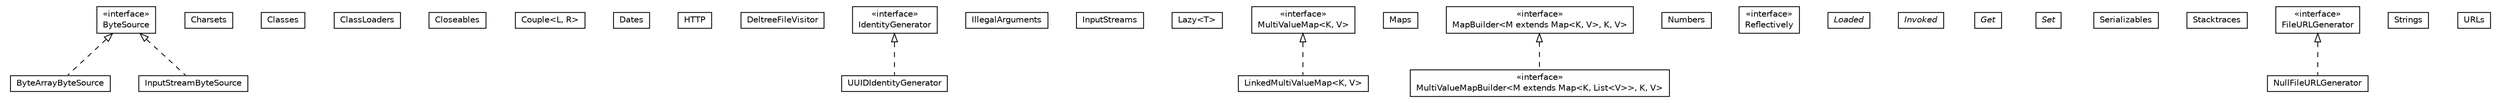 #!/usr/local/bin/dot
#
# Class diagram 
# Generated by UMLGraph version R5_6-24-gf6e263 (http://www.umlgraph.org/)
#

digraph G {
	edge [fontname="Helvetica",fontsize=10,labelfontname="Helvetica",labelfontsize=10];
	node [fontname="Helvetica",fontsize=10,shape=plaintext];
	nodesep=0.25;
	ranksep=0.5;
	// org.qiweb.util.ByteArrayByteSource
	c2330 [label=<<table title="org.qiweb.util.ByteArrayByteSource" border="0" cellborder="1" cellspacing="0" cellpadding="2" port="p" href="./ByteArrayByteSource.html">
		<tr><td><table border="0" cellspacing="0" cellpadding="1">
<tr><td align="center" balign="center"> ByteArrayByteSource </td></tr>
		</table></td></tr>
		</table>>, URL="./ByteArrayByteSource.html", fontname="Helvetica", fontcolor="black", fontsize=10.0];
	// org.qiweb.util.ByteSource
	c2331 [label=<<table title="org.qiweb.util.ByteSource" border="0" cellborder="1" cellspacing="0" cellpadding="2" port="p" href="./ByteSource.html">
		<tr><td><table border="0" cellspacing="0" cellpadding="1">
<tr><td align="center" balign="center"> &#171;interface&#187; </td></tr>
<tr><td align="center" balign="center"> ByteSource </td></tr>
		</table></td></tr>
		</table>>, URL="./ByteSource.html", fontname="Helvetica", fontcolor="black", fontsize=10.0];
	// org.qiweb.util.Charsets
	c2332 [label=<<table title="org.qiweb.util.Charsets" border="0" cellborder="1" cellspacing="0" cellpadding="2" port="p" href="./Charsets.html">
		<tr><td><table border="0" cellspacing="0" cellpadding="1">
<tr><td align="center" balign="center"> Charsets </td></tr>
		</table></td></tr>
		</table>>, URL="./Charsets.html", fontname="Helvetica", fontcolor="black", fontsize=10.0];
	// org.qiweb.util.Classes
	c2333 [label=<<table title="org.qiweb.util.Classes" border="0" cellborder="1" cellspacing="0" cellpadding="2" port="p" href="./Classes.html">
		<tr><td><table border="0" cellspacing="0" cellpadding="1">
<tr><td align="center" balign="center"> Classes </td></tr>
		</table></td></tr>
		</table>>, URL="./Classes.html", fontname="Helvetica", fontcolor="black", fontsize=10.0];
	// org.qiweb.util.ClassLoaders
	c2334 [label=<<table title="org.qiweb.util.ClassLoaders" border="0" cellborder="1" cellspacing="0" cellpadding="2" port="p" href="./ClassLoaders.html">
		<tr><td><table border="0" cellspacing="0" cellpadding="1">
<tr><td align="center" balign="center"> ClassLoaders </td></tr>
		</table></td></tr>
		</table>>, URL="./ClassLoaders.html", fontname="Helvetica", fontcolor="black", fontsize=10.0];
	// org.qiweb.util.Closeables
	c2335 [label=<<table title="org.qiweb.util.Closeables" border="0" cellborder="1" cellspacing="0" cellpadding="2" port="p" href="./Closeables.html">
		<tr><td><table border="0" cellspacing="0" cellpadding="1">
<tr><td align="center" balign="center"> Closeables </td></tr>
		</table></td></tr>
		</table>>, URL="./Closeables.html", fontname="Helvetica", fontcolor="black", fontsize=10.0];
	// org.qiweb.util.Couple<L, R>
	c2336 [label=<<table title="org.qiweb.util.Couple" border="0" cellborder="1" cellspacing="0" cellpadding="2" port="p" href="./Couple.html">
		<tr><td><table border="0" cellspacing="0" cellpadding="1">
<tr><td align="center" balign="center"> Couple&lt;L, R&gt; </td></tr>
		</table></td></tr>
		</table>>, URL="./Couple.html", fontname="Helvetica", fontcolor="black", fontsize=10.0];
	// org.qiweb.util.Dates
	c2337 [label=<<table title="org.qiweb.util.Dates" border="0" cellborder="1" cellspacing="0" cellpadding="2" port="p" href="./Dates.html">
		<tr><td><table border="0" cellspacing="0" cellpadding="1">
<tr><td align="center" balign="center"> Dates </td></tr>
		</table></td></tr>
		</table>>, URL="./Dates.html", fontname="Helvetica", fontcolor="black", fontsize=10.0];
	// org.qiweb.util.Dates.HTTP
	c2338 [label=<<table title="org.qiweb.util.Dates.HTTP" border="0" cellborder="1" cellspacing="0" cellpadding="2" port="p" href="./Dates.HTTP.html">
		<tr><td><table border="0" cellspacing="0" cellpadding="1">
<tr><td align="center" balign="center"> HTTP </td></tr>
		</table></td></tr>
		</table>>, URL="./Dates.HTTP.html", fontname="Helvetica", fontcolor="black", fontsize=10.0];
	// org.qiweb.util.DeltreeFileVisitor
	c2339 [label=<<table title="org.qiweb.util.DeltreeFileVisitor" border="0" cellborder="1" cellspacing="0" cellpadding="2" port="p" href="./DeltreeFileVisitor.html">
		<tr><td><table border="0" cellspacing="0" cellpadding="1">
<tr><td align="center" balign="center"> DeltreeFileVisitor </td></tr>
		</table></td></tr>
		</table>>, URL="./DeltreeFileVisitor.html", fontname="Helvetica", fontcolor="black", fontsize=10.0];
	// org.qiweb.util.IdentityGenerator
	c2340 [label=<<table title="org.qiweb.util.IdentityGenerator" border="0" cellborder="1" cellspacing="0" cellpadding="2" port="p" href="./IdentityGenerator.html">
		<tr><td><table border="0" cellspacing="0" cellpadding="1">
<tr><td align="center" balign="center"> &#171;interface&#187; </td></tr>
<tr><td align="center" balign="center"> IdentityGenerator </td></tr>
		</table></td></tr>
		</table>>, URL="./IdentityGenerator.html", fontname="Helvetica", fontcolor="black", fontsize=10.0];
	// org.qiweb.util.IllegalArguments
	c2341 [label=<<table title="org.qiweb.util.IllegalArguments" border="0" cellborder="1" cellspacing="0" cellpadding="2" port="p" href="./IllegalArguments.html">
		<tr><td><table border="0" cellspacing="0" cellpadding="1">
<tr><td align="center" balign="center"> IllegalArguments </td></tr>
		</table></td></tr>
		</table>>, URL="./IllegalArguments.html", fontname="Helvetica", fontcolor="black", fontsize=10.0];
	// org.qiweb.util.InputStreamByteSource
	c2342 [label=<<table title="org.qiweb.util.InputStreamByteSource" border="0" cellborder="1" cellspacing="0" cellpadding="2" port="p" href="./InputStreamByteSource.html">
		<tr><td><table border="0" cellspacing="0" cellpadding="1">
<tr><td align="center" balign="center"> InputStreamByteSource </td></tr>
		</table></td></tr>
		</table>>, URL="./InputStreamByteSource.html", fontname="Helvetica", fontcolor="black", fontsize=10.0];
	// org.qiweb.util.InputStreams
	c2343 [label=<<table title="org.qiweb.util.InputStreams" border="0" cellborder="1" cellspacing="0" cellpadding="2" port="p" href="./InputStreams.html">
		<tr><td><table border="0" cellspacing="0" cellpadding="1">
<tr><td align="center" balign="center"> InputStreams </td></tr>
		</table></td></tr>
		</table>>, URL="./InputStreams.html", fontname="Helvetica", fontcolor="black", fontsize=10.0];
	// org.qiweb.util.Lazy<T>
	c2344 [label=<<table title="org.qiweb.util.Lazy" border="0" cellborder="1" cellspacing="0" cellpadding="2" port="p" href="./Lazy.html">
		<tr><td><table border="0" cellspacing="0" cellpadding="1">
<tr><td align="center" balign="center"> Lazy&lt;T&gt; </td></tr>
		</table></td></tr>
		</table>>, URL="./Lazy.html", fontname="Helvetica", fontcolor="black", fontsize=10.0];
	// org.qiweb.util.LinkedMultiValueMap<K, V>
	c2345 [label=<<table title="org.qiweb.util.LinkedMultiValueMap" border="0" cellborder="1" cellspacing="0" cellpadding="2" port="p" href="./LinkedMultiValueMap.html">
		<tr><td><table border="0" cellspacing="0" cellpadding="1">
<tr><td align="center" balign="center"> LinkedMultiValueMap&lt;K, V&gt; </td></tr>
		</table></td></tr>
		</table>>, URL="./LinkedMultiValueMap.html", fontname="Helvetica", fontcolor="black", fontsize=10.0];
	// org.qiweb.util.Maps
	c2346 [label=<<table title="org.qiweb.util.Maps" border="0" cellborder="1" cellspacing="0" cellpadding="2" port="p" href="./Maps.html">
		<tr><td><table border="0" cellspacing="0" cellpadding="1">
<tr><td align="center" balign="center"> Maps </td></tr>
		</table></td></tr>
		</table>>, URL="./Maps.html", fontname="Helvetica", fontcolor="black", fontsize=10.0];
	// org.qiweb.util.Maps.MapBuilder<M extends java.util.Map<K, V>, K, V>
	c2347 [label=<<table title="org.qiweb.util.Maps.MapBuilder" border="0" cellborder="1" cellspacing="0" cellpadding="2" port="p" href="./Maps.MapBuilder.html">
		<tr><td><table border="0" cellspacing="0" cellpadding="1">
<tr><td align="center" balign="center"> &#171;interface&#187; </td></tr>
<tr><td align="center" balign="center"> MapBuilder&lt;M extends Map&lt;K, V&gt;, K, V&gt; </td></tr>
		</table></td></tr>
		</table>>, URL="./Maps.MapBuilder.html", fontname="Helvetica", fontcolor="black", fontsize=10.0];
	// org.qiweb.util.Maps.MultiValueMapBuilder<M extends java.util.Map<K, java.util.List<V>>, K, V>
	c2348 [label=<<table title="org.qiweb.util.Maps.MultiValueMapBuilder" border="0" cellborder="1" cellspacing="0" cellpadding="2" port="p" href="./Maps.MultiValueMapBuilder.html">
		<tr><td><table border="0" cellspacing="0" cellpadding="1">
<tr><td align="center" balign="center"> &#171;interface&#187; </td></tr>
<tr><td align="center" balign="center"> MultiValueMapBuilder&lt;M extends Map&lt;K, List&lt;V&gt;&gt;, K, V&gt; </td></tr>
		</table></td></tr>
		</table>>, URL="./Maps.MultiValueMapBuilder.html", fontname="Helvetica", fontcolor="black", fontsize=10.0];
	// org.qiweb.util.MultiValueMap<K, V>
	c2349 [label=<<table title="org.qiweb.util.MultiValueMap" border="0" cellborder="1" cellspacing="0" cellpadding="2" port="p" href="./MultiValueMap.html">
		<tr><td><table border="0" cellspacing="0" cellpadding="1">
<tr><td align="center" balign="center"> &#171;interface&#187; </td></tr>
<tr><td align="center" balign="center"> MultiValueMap&lt;K, V&gt; </td></tr>
		</table></td></tr>
		</table>>, URL="./MultiValueMap.html", fontname="Helvetica", fontcolor="black", fontsize=10.0];
	// org.qiweb.util.Numbers
	c2350 [label=<<table title="org.qiweb.util.Numbers" border="0" cellborder="1" cellspacing="0" cellpadding="2" port="p" href="./Numbers.html">
		<tr><td><table border="0" cellspacing="0" cellpadding="1">
<tr><td align="center" balign="center"> Numbers </td></tr>
		</table></td></tr>
		</table>>, URL="./Numbers.html", fontname="Helvetica", fontcolor="black", fontsize=10.0];
	// org.qiweb.util.Reflectively
	c2351 [label=<<table title="org.qiweb.util.Reflectively" border="0" cellborder="1" cellspacing="0" cellpadding="2" port="p" href="./Reflectively.html">
		<tr><td><table border="0" cellspacing="0" cellpadding="1">
<tr><td align="center" balign="center"> &#171;interface&#187; </td></tr>
<tr><td align="center" balign="center"> Reflectively </td></tr>
		</table></td></tr>
		</table>>, URL="./Reflectively.html", fontname="Helvetica", fontcolor="black", fontsize=10.0];
	// org.qiweb.util.Reflectively.Loaded
	c2352 [label=<<table title="org.qiweb.util.Reflectively.Loaded" border="0" cellborder="1" cellspacing="0" cellpadding="2" port="p" href="./Reflectively.Loaded.html">
		<tr><td><table border="0" cellspacing="0" cellpadding="1">
<tr><td align="center" balign="center"><font face="Helvetica-Oblique"> Loaded </font></td></tr>
		</table></td></tr>
		</table>>, URL="./Reflectively.Loaded.html", fontname="Helvetica", fontcolor="black", fontsize=10.0];
	// org.qiweb.util.Reflectively.Invoked
	c2353 [label=<<table title="org.qiweb.util.Reflectively.Invoked" border="0" cellborder="1" cellspacing="0" cellpadding="2" port="p" href="./Reflectively.Invoked.html">
		<tr><td><table border="0" cellspacing="0" cellpadding="1">
<tr><td align="center" balign="center"><font face="Helvetica-Oblique"> Invoked </font></td></tr>
		</table></td></tr>
		</table>>, URL="./Reflectively.Invoked.html", fontname="Helvetica", fontcolor="black", fontsize=10.0];
	// org.qiweb.util.Reflectively.Get
	c2354 [label=<<table title="org.qiweb.util.Reflectively.Get" border="0" cellborder="1" cellspacing="0" cellpadding="2" port="p" href="./Reflectively.Get.html">
		<tr><td><table border="0" cellspacing="0" cellpadding="1">
<tr><td align="center" balign="center"><font face="Helvetica-Oblique"> Get </font></td></tr>
		</table></td></tr>
		</table>>, URL="./Reflectively.Get.html", fontname="Helvetica", fontcolor="black", fontsize=10.0];
	// org.qiweb.util.Reflectively.Set
	c2355 [label=<<table title="org.qiweb.util.Reflectively.Set" border="0" cellborder="1" cellspacing="0" cellpadding="2" port="p" href="./Reflectively.Set.html">
		<tr><td><table border="0" cellspacing="0" cellpadding="1">
<tr><td align="center" balign="center"><font face="Helvetica-Oblique"> Set </font></td></tr>
		</table></td></tr>
		</table>>, URL="./Reflectively.Set.html", fontname="Helvetica", fontcolor="black", fontsize=10.0];
	// org.qiweb.util.Serializables
	c2356 [label=<<table title="org.qiweb.util.Serializables" border="0" cellborder="1" cellspacing="0" cellpadding="2" port="p" href="./Serializables.html">
		<tr><td><table border="0" cellspacing="0" cellpadding="1">
<tr><td align="center" balign="center"> Serializables </td></tr>
		</table></td></tr>
		</table>>, URL="./Serializables.html", fontname="Helvetica", fontcolor="black", fontsize=10.0];
	// org.qiweb.util.Stacktraces
	c2357 [label=<<table title="org.qiweb.util.Stacktraces" border="0" cellborder="1" cellspacing="0" cellpadding="2" port="p" href="./Stacktraces.html">
		<tr><td><table border="0" cellspacing="0" cellpadding="1">
<tr><td align="center" balign="center"> Stacktraces </td></tr>
		</table></td></tr>
		</table>>, URL="./Stacktraces.html", fontname="Helvetica", fontcolor="black", fontsize=10.0];
	// org.qiweb.util.Stacktraces.FileURLGenerator
	c2358 [label=<<table title="org.qiweb.util.Stacktraces.FileURLGenerator" border="0" cellborder="1" cellspacing="0" cellpadding="2" port="p" href="./Stacktraces.FileURLGenerator.html">
		<tr><td><table border="0" cellspacing="0" cellpadding="1">
<tr><td align="center" balign="center"> &#171;interface&#187; </td></tr>
<tr><td align="center" balign="center"> FileURLGenerator </td></tr>
		</table></td></tr>
		</table>>, URL="./Stacktraces.FileURLGenerator.html", fontname="Helvetica", fontcolor="black", fontsize=10.0];
	// org.qiweb.util.Stacktraces.NullFileURLGenerator
	c2359 [label=<<table title="org.qiweb.util.Stacktraces.NullFileURLGenerator" border="0" cellborder="1" cellspacing="0" cellpadding="2" port="p" href="./Stacktraces.NullFileURLGenerator.html">
		<tr><td><table border="0" cellspacing="0" cellpadding="1">
<tr><td align="center" balign="center"> NullFileURLGenerator </td></tr>
		</table></td></tr>
		</table>>, URL="./Stacktraces.NullFileURLGenerator.html", fontname="Helvetica", fontcolor="black", fontsize=10.0];
	// org.qiweb.util.Strings
	c2360 [label=<<table title="org.qiweb.util.Strings" border="0" cellborder="1" cellspacing="0" cellpadding="2" port="p" href="./Strings.html">
		<tr><td><table border="0" cellspacing="0" cellpadding="1">
<tr><td align="center" balign="center"> Strings </td></tr>
		</table></td></tr>
		</table>>, URL="./Strings.html", fontname="Helvetica", fontcolor="black", fontsize=10.0];
	// org.qiweb.util.URLs
	c2361 [label=<<table title="org.qiweb.util.URLs" border="0" cellborder="1" cellspacing="0" cellpadding="2" port="p" href="./URLs.html">
		<tr><td><table border="0" cellspacing="0" cellpadding="1">
<tr><td align="center" balign="center"> URLs </td></tr>
		</table></td></tr>
		</table>>, URL="./URLs.html", fontname="Helvetica", fontcolor="black", fontsize=10.0];
	// org.qiweb.util.UUIDIdentityGenerator
	c2362 [label=<<table title="org.qiweb.util.UUIDIdentityGenerator" border="0" cellborder="1" cellspacing="0" cellpadding="2" port="p" href="./UUIDIdentityGenerator.html">
		<tr><td><table border="0" cellspacing="0" cellpadding="1">
<tr><td align="center" balign="center"> UUIDIdentityGenerator </td></tr>
		</table></td></tr>
		</table>>, URL="./UUIDIdentityGenerator.html", fontname="Helvetica", fontcolor="black", fontsize=10.0];
	//org.qiweb.util.ByteArrayByteSource implements org.qiweb.util.ByteSource
	c2331:p -> c2330:p [dir=back,arrowtail=empty,style=dashed];
	//org.qiweb.util.InputStreamByteSource implements org.qiweb.util.ByteSource
	c2331:p -> c2342:p [dir=back,arrowtail=empty,style=dashed];
	//org.qiweb.util.LinkedMultiValueMap<K, V> implements org.qiweb.util.MultiValueMap<K, V>
	c2349:p -> c2345:p [dir=back,arrowtail=empty,style=dashed];
	//org.qiweb.util.Maps.MultiValueMapBuilder<M extends java.util.Map<K, java.util.List<V>>, K, V> implements org.qiweb.util.Maps.MapBuilder<M extends java.util.Map<K, V>, K, V>
	c2347:p -> c2348:p [dir=back,arrowtail=empty,style=dashed];
	//org.qiweb.util.Stacktraces.NullFileURLGenerator implements org.qiweb.util.Stacktraces.FileURLGenerator
	c2358:p -> c2359:p [dir=back,arrowtail=empty,style=dashed];
	//org.qiweb.util.UUIDIdentityGenerator implements org.qiweb.util.IdentityGenerator
	c2340:p -> c2362:p [dir=back,arrowtail=empty,style=dashed];
}

